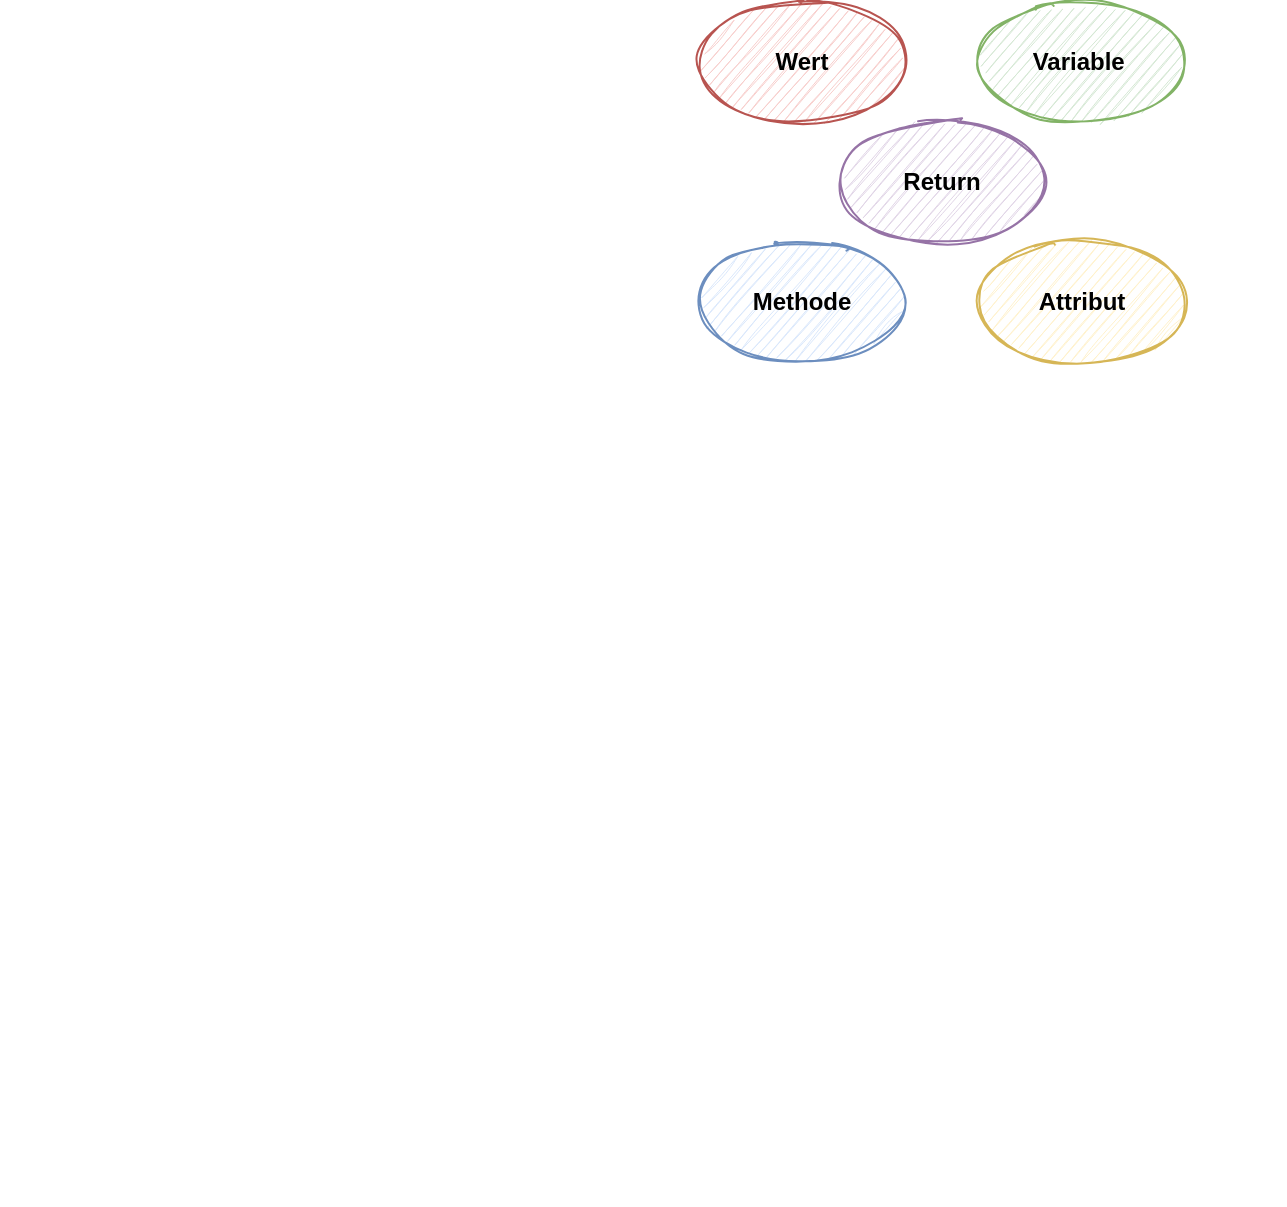 <mxfile version="14.5.7" type="github">
  <diagram id="zpzRGGZIATb5uv67xp2l" name="Page-1">
    <mxGraphModel dx="825" dy="588" grid="1" gridSize="10" guides="1" tooltips="1" connect="1" arrows="1" fold="1" page="1" pageScale="1" pageWidth="827" pageHeight="1169" math="0" shadow="0">
      <root>
        <mxCell id="0" />
        <mxCell id="1" parent="0" />
        <mxCell id="wOuzQVZIBbvn-b8g_K0J-58" value="" style="endArrow=none;html=1;strokeWidth=1;fontColor=#FFFFFF;strokeColor=#FFFFFF;" parent="1" edge="1">
          <mxGeometry width="50" height="50" relative="1" as="geometry">
            <mxPoint x="120" y="660" as="sourcePoint" />
            <mxPoint x="750" y="660" as="targetPoint" />
          </mxGeometry>
        </mxCell>
        <mxCell id="wOuzQVZIBbvn-b8g_K0J-59" value="" style="endArrow=none;html=1;strokeWidth=1;fontColor=#FFFFFF;strokeColor=#FFFFFF;" parent="1" edge="1">
          <mxGeometry width="50" height="50" relative="1" as="geometry">
            <mxPoint x="110" y="650" as="sourcePoint" />
            <mxPoint x="110" y="190" as="targetPoint" />
          </mxGeometry>
        </mxCell>
        <mxCell id="G-PTMmzDkPfKh3OZzAT8-1" value="&lt;b&gt;Variable&amp;nbsp;&lt;/b&gt;" style="ellipse;whiteSpace=wrap;html=1;fillColor=#d5e8d4;strokeColor=#82b366;sketch=1;" parent="1" vertex="1">
          <mxGeometry x="600" y="60" width="100" height="60" as="geometry" />
        </mxCell>
        <mxCell id="G-PTMmzDkPfKh3OZzAT8-2" value="&lt;b&gt;Methode&lt;/b&gt;" style="ellipse;whiteSpace=wrap;html=1;fillColor=#dae8fc;strokeColor=#6c8ebf;sketch=1;" parent="1" vertex="1">
          <mxGeometry x="460" y="180" width="100" height="60" as="geometry" />
        </mxCell>
        <mxCell id="G-PTMmzDkPfKh3OZzAT8-3" value="&lt;b&gt;Wert&lt;/b&gt;" style="ellipse;whiteSpace=wrap;html=1;fillColor=#f8cecc;strokeColor=#b85450;sketch=1;" parent="1" vertex="1">
          <mxGeometry x="460" y="60" width="100" height="60" as="geometry" />
        </mxCell>
        <mxCell id="G-PTMmzDkPfKh3OZzAT8-4" value="&lt;b&gt;Return&lt;/b&gt;" style="ellipse;whiteSpace=wrap;html=1;fillColor=#e1d5e7;strokeColor=#9673a6;sketch=1;" parent="1" vertex="1">
          <mxGeometry x="530" y="120" width="100" height="60" as="geometry" />
        </mxCell>
        <mxCell id="G-PTMmzDkPfKh3OZzAT8-5" value="&lt;b&gt;Attribut&lt;/b&gt;" style="ellipse;whiteSpace=wrap;html=1;fillColor=#fff2cc;strokeColor=#d6b656;sketch=1;" parent="1" vertex="1">
          <mxGeometry x="600" y="180" width="100" height="60" as="geometry" />
        </mxCell>
      </root>
    </mxGraphModel>
  </diagram>
</mxfile>
